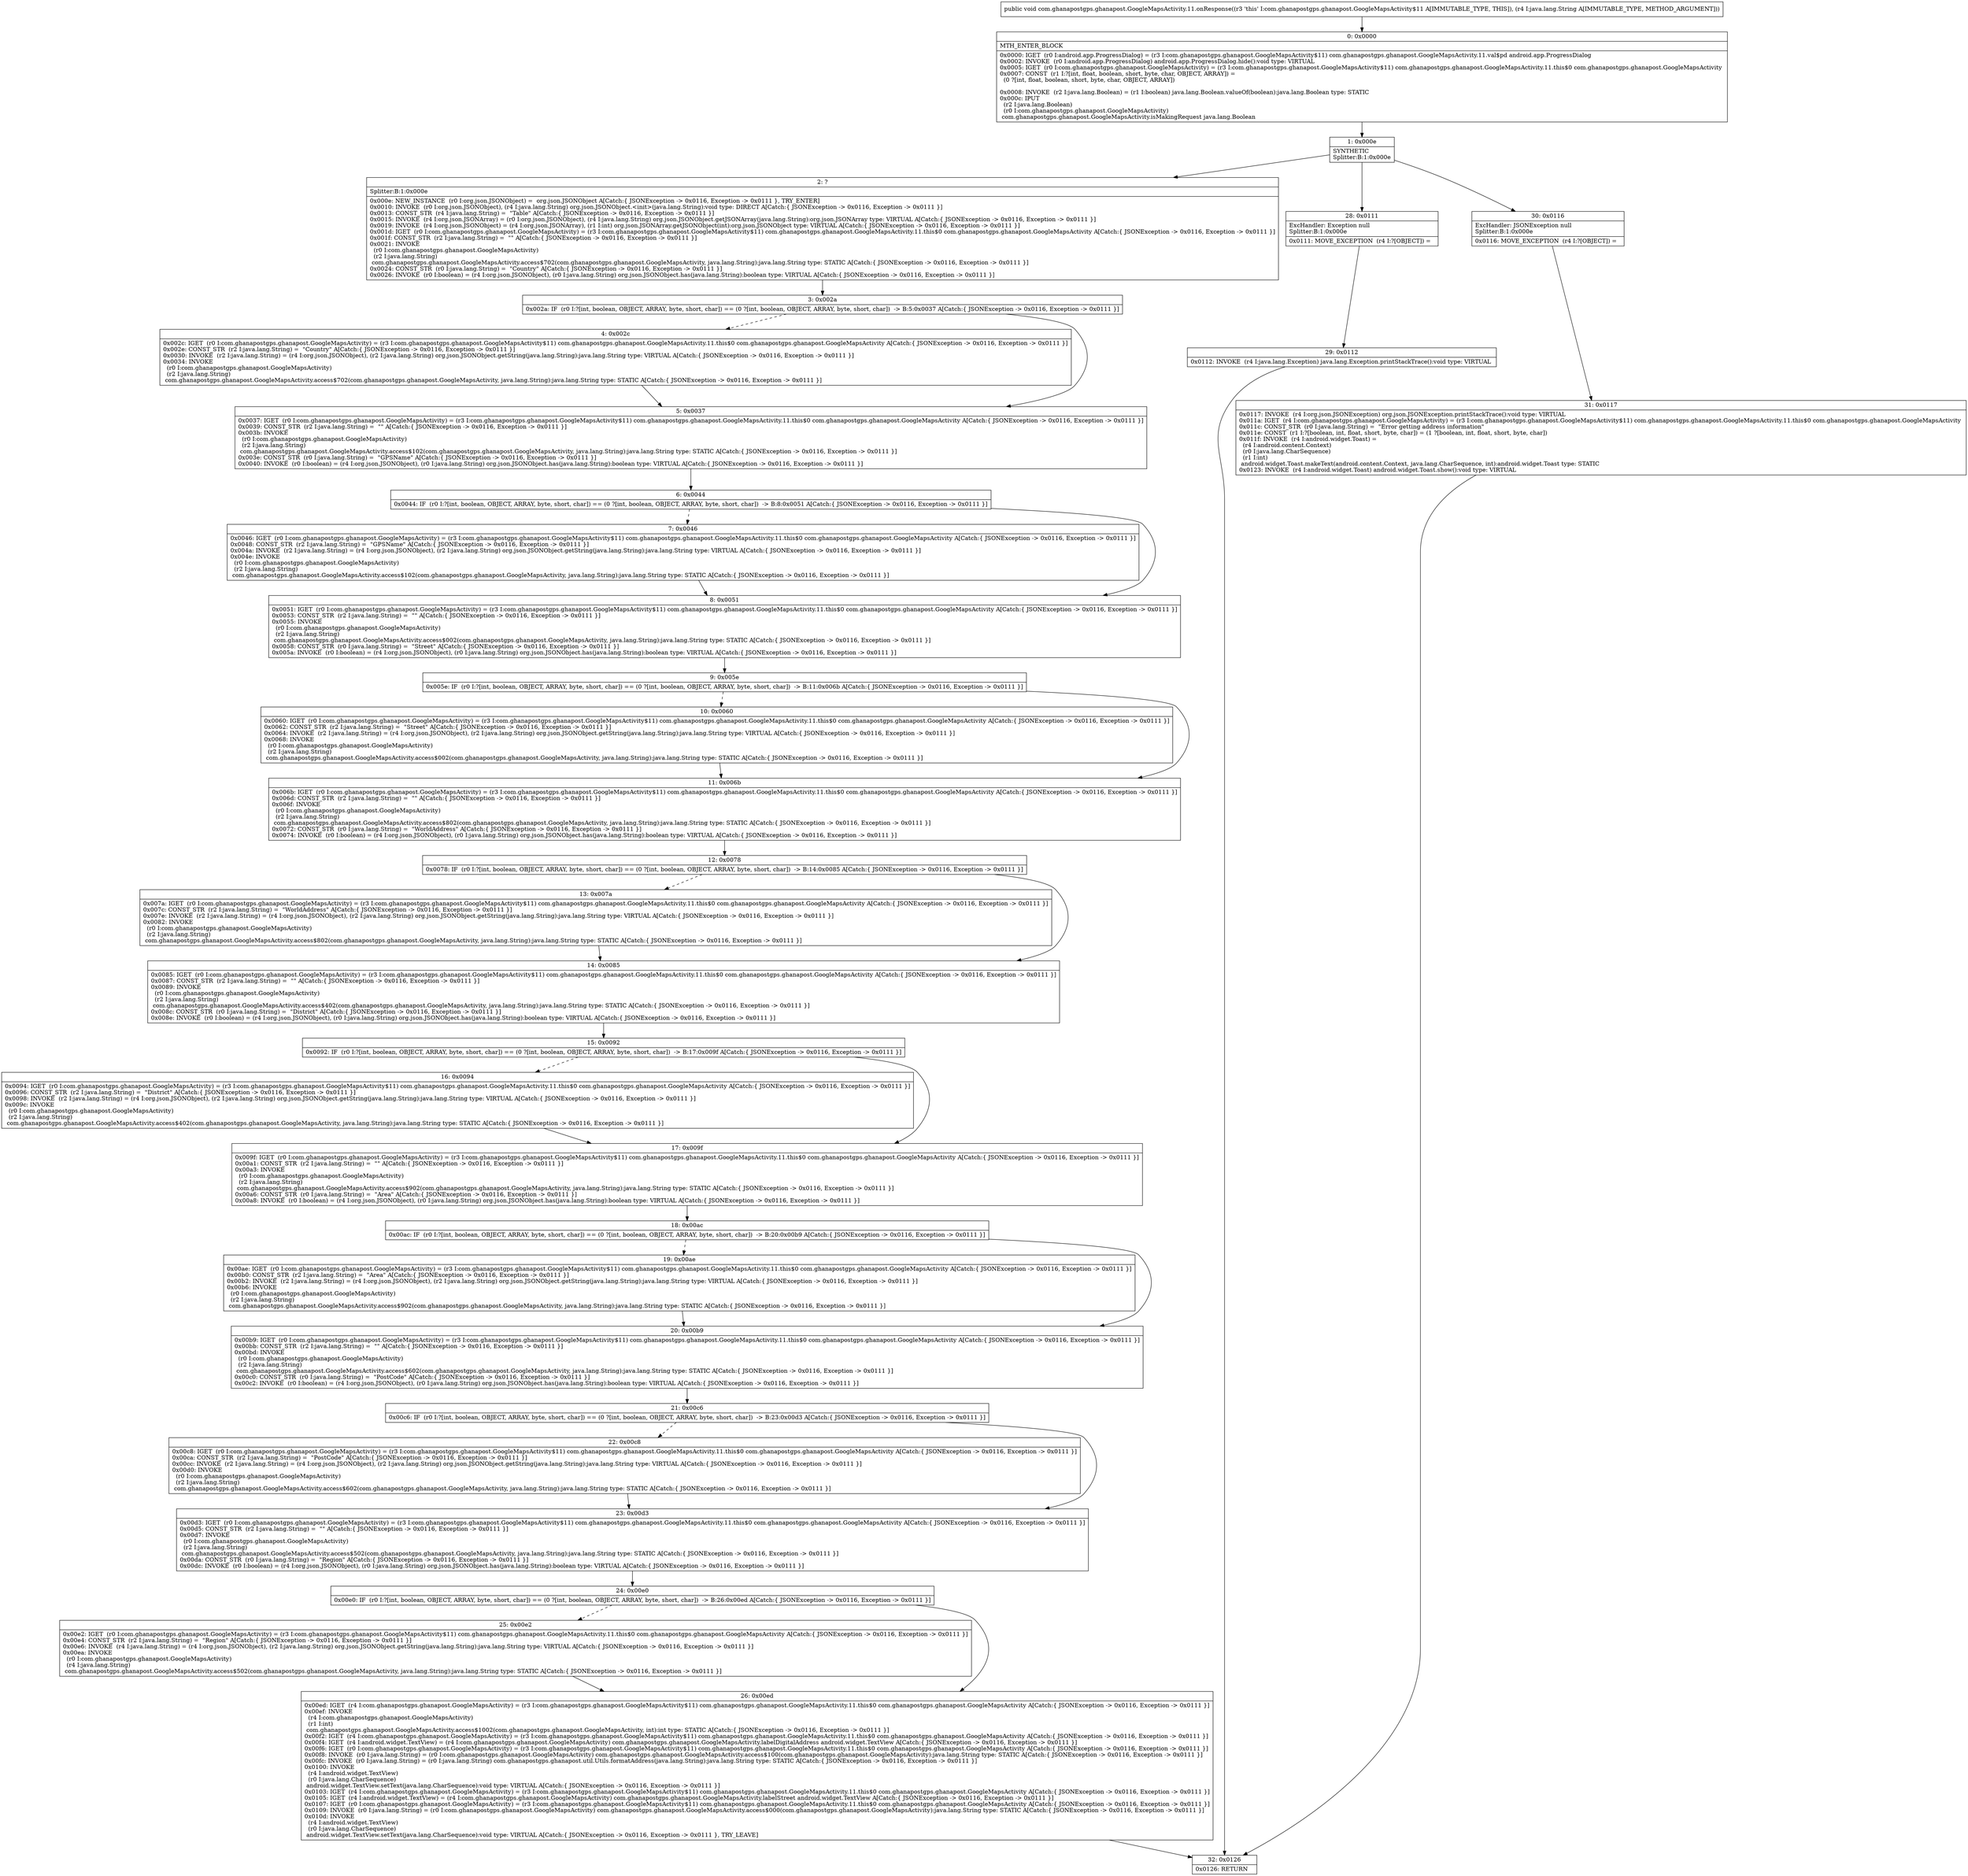 digraph "CFG forcom.ghanapostgps.ghanapost.GoogleMapsActivity.11.onResponse(Ljava\/lang\/String;)V" {
Node_0 [shape=record,label="{0\:\ 0x0000|MTH_ENTER_BLOCK\l|0x0000: IGET  (r0 I:android.app.ProgressDialog) = (r3 I:com.ghanapostgps.ghanapost.GoogleMapsActivity$11) com.ghanapostgps.ghanapost.GoogleMapsActivity.11.val$pd android.app.ProgressDialog \l0x0002: INVOKE  (r0 I:android.app.ProgressDialog) android.app.ProgressDialog.hide():void type: VIRTUAL \l0x0005: IGET  (r0 I:com.ghanapostgps.ghanapost.GoogleMapsActivity) = (r3 I:com.ghanapostgps.ghanapost.GoogleMapsActivity$11) com.ghanapostgps.ghanapost.GoogleMapsActivity.11.this$0 com.ghanapostgps.ghanapost.GoogleMapsActivity \l0x0007: CONST  (r1 I:?[int, float, boolean, short, byte, char, OBJECT, ARRAY]) = \l  (0 ?[int, float, boolean, short, byte, char, OBJECT, ARRAY])\l \l0x0008: INVOKE  (r2 I:java.lang.Boolean) = (r1 I:boolean) java.lang.Boolean.valueOf(boolean):java.lang.Boolean type: STATIC \l0x000c: IPUT  \l  (r2 I:java.lang.Boolean)\l  (r0 I:com.ghanapostgps.ghanapost.GoogleMapsActivity)\l com.ghanapostgps.ghanapost.GoogleMapsActivity.isMakingRequest java.lang.Boolean \l}"];
Node_1 [shape=record,label="{1\:\ 0x000e|SYNTHETIC\lSplitter:B:1:0x000e\l}"];
Node_2 [shape=record,label="{2\:\ ?|Splitter:B:1:0x000e\l|0x000e: NEW_INSTANCE  (r0 I:org.json.JSONObject) =  org.json.JSONObject A[Catch:\{ JSONException \-\> 0x0116, Exception \-\> 0x0111 \}, TRY_ENTER]\l0x0010: INVOKE  (r0 I:org.json.JSONObject), (r4 I:java.lang.String) org.json.JSONObject.\<init\>(java.lang.String):void type: DIRECT A[Catch:\{ JSONException \-\> 0x0116, Exception \-\> 0x0111 \}]\l0x0013: CONST_STR  (r4 I:java.lang.String) =  \"Table\" A[Catch:\{ JSONException \-\> 0x0116, Exception \-\> 0x0111 \}]\l0x0015: INVOKE  (r4 I:org.json.JSONArray) = (r0 I:org.json.JSONObject), (r4 I:java.lang.String) org.json.JSONObject.getJSONArray(java.lang.String):org.json.JSONArray type: VIRTUAL A[Catch:\{ JSONException \-\> 0x0116, Exception \-\> 0x0111 \}]\l0x0019: INVOKE  (r4 I:org.json.JSONObject) = (r4 I:org.json.JSONArray), (r1 I:int) org.json.JSONArray.getJSONObject(int):org.json.JSONObject type: VIRTUAL A[Catch:\{ JSONException \-\> 0x0116, Exception \-\> 0x0111 \}]\l0x001d: IGET  (r0 I:com.ghanapostgps.ghanapost.GoogleMapsActivity) = (r3 I:com.ghanapostgps.ghanapost.GoogleMapsActivity$11) com.ghanapostgps.ghanapost.GoogleMapsActivity.11.this$0 com.ghanapostgps.ghanapost.GoogleMapsActivity A[Catch:\{ JSONException \-\> 0x0116, Exception \-\> 0x0111 \}]\l0x001f: CONST_STR  (r2 I:java.lang.String) =  \"\" A[Catch:\{ JSONException \-\> 0x0116, Exception \-\> 0x0111 \}]\l0x0021: INVOKE  \l  (r0 I:com.ghanapostgps.ghanapost.GoogleMapsActivity)\l  (r2 I:java.lang.String)\l com.ghanapostgps.ghanapost.GoogleMapsActivity.access$702(com.ghanapostgps.ghanapost.GoogleMapsActivity, java.lang.String):java.lang.String type: STATIC A[Catch:\{ JSONException \-\> 0x0116, Exception \-\> 0x0111 \}]\l0x0024: CONST_STR  (r0 I:java.lang.String) =  \"Country\" A[Catch:\{ JSONException \-\> 0x0116, Exception \-\> 0x0111 \}]\l0x0026: INVOKE  (r0 I:boolean) = (r4 I:org.json.JSONObject), (r0 I:java.lang.String) org.json.JSONObject.has(java.lang.String):boolean type: VIRTUAL A[Catch:\{ JSONException \-\> 0x0116, Exception \-\> 0x0111 \}]\l}"];
Node_3 [shape=record,label="{3\:\ 0x002a|0x002a: IF  (r0 I:?[int, boolean, OBJECT, ARRAY, byte, short, char]) == (0 ?[int, boolean, OBJECT, ARRAY, byte, short, char])  \-\> B:5:0x0037 A[Catch:\{ JSONException \-\> 0x0116, Exception \-\> 0x0111 \}]\l}"];
Node_4 [shape=record,label="{4\:\ 0x002c|0x002c: IGET  (r0 I:com.ghanapostgps.ghanapost.GoogleMapsActivity) = (r3 I:com.ghanapostgps.ghanapost.GoogleMapsActivity$11) com.ghanapostgps.ghanapost.GoogleMapsActivity.11.this$0 com.ghanapostgps.ghanapost.GoogleMapsActivity A[Catch:\{ JSONException \-\> 0x0116, Exception \-\> 0x0111 \}]\l0x002e: CONST_STR  (r2 I:java.lang.String) =  \"Country\" A[Catch:\{ JSONException \-\> 0x0116, Exception \-\> 0x0111 \}]\l0x0030: INVOKE  (r2 I:java.lang.String) = (r4 I:org.json.JSONObject), (r2 I:java.lang.String) org.json.JSONObject.getString(java.lang.String):java.lang.String type: VIRTUAL A[Catch:\{ JSONException \-\> 0x0116, Exception \-\> 0x0111 \}]\l0x0034: INVOKE  \l  (r0 I:com.ghanapostgps.ghanapost.GoogleMapsActivity)\l  (r2 I:java.lang.String)\l com.ghanapostgps.ghanapost.GoogleMapsActivity.access$702(com.ghanapostgps.ghanapost.GoogleMapsActivity, java.lang.String):java.lang.String type: STATIC A[Catch:\{ JSONException \-\> 0x0116, Exception \-\> 0x0111 \}]\l}"];
Node_5 [shape=record,label="{5\:\ 0x0037|0x0037: IGET  (r0 I:com.ghanapostgps.ghanapost.GoogleMapsActivity) = (r3 I:com.ghanapostgps.ghanapost.GoogleMapsActivity$11) com.ghanapostgps.ghanapost.GoogleMapsActivity.11.this$0 com.ghanapostgps.ghanapost.GoogleMapsActivity A[Catch:\{ JSONException \-\> 0x0116, Exception \-\> 0x0111 \}]\l0x0039: CONST_STR  (r2 I:java.lang.String) =  \"\" A[Catch:\{ JSONException \-\> 0x0116, Exception \-\> 0x0111 \}]\l0x003b: INVOKE  \l  (r0 I:com.ghanapostgps.ghanapost.GoogleMapsActivity)\l  (r2 I:java.lang.String)\l com.ghanapostgps.ghanapost.GoogleMapsActivity.access$102(com.ghanapostgps.ghanapost.GoogleMapsActivity, java.lang.String):java.lang.String type: STATIC A[Catch:\{ JSONException \-\> 0x0116, Exception \-\> 0x0111 \}]\l0x003e: CONST_STR  (r0 I:java.lang.String) =  \"GPSName\" A[Catch:\{ JSONException \-\> 0x0116, Exception \-\> 0x0111 \}]\l0x0040: INVOKE  (r0 I:boolean) = (r4 I:org.json.JSONObject), (r0 I:java.lang.String) org.json.JSONObject.has(java.lang.String):boolean type: VIRTUAL A[Catch:\{ JSONException \-\> 0x0116, Exception \-\> 0x0111 \}]\l}"];
Node_6 [shape=record,label="{6\:\ 0x0044|0x0044: IF  (r0 I:?[int, boolean, OBJECT, ARRAY, byte, short, char]) == (0 ?[int, boolean, OBJECT, ARRAY, byte, short, char])  \-\> B:8:0x0051 A[Catch:\{ JSONException \-\> 0x0116, Exception \-\> 0x0111 \}]\l}"];
Node_7 [shape=record,label="{7\:\ 0x0046|0x0046: IGET  (r0 I:com.ghanapostgps.ghanapost.GoogleMapsActivity) = (r3 I:com.ghanapostgps.ghanapost.GoogleMapsActivity$11) com.ghanapostgps.ghanapost.GoogleMapsActivity.11.this$0 com.ghanapostgps.ghanapost.GoogleMapsActivity A[Catch:\{ JSONException \-\> 0x0116, Exception \-\> 0x0111 \}]\l0x0048: CONST_STR  (r2 I:java.lang.String) =  \"GPSName\" A[Catch:\{ JSONException \-\> 0x0116, Exception \-\> 0x0111 \}]\l0x004a: INVOKE  (r2 I:java.lang.String) = (r4 I:org.json.JSONObject), (r2 I:java.lang.String) org.json.JSONObject.getString(java.lang.String):java.lang.String type: VIRTUAL A[Catch:\{ JSONException \-\> 0x0116, Exception \-\> 0x0111 \}]\l0x004e: INVOKE  \l  (r0 I:com.ghanapostgps.ghanapost.GoogleMapsActivity)\l  (r2 I:java.lang.String)\l com.ghanapostgps.ghanapost.GoogleMapsActivity.access$102(com.ghanapostgps.ghanapost.GoogleMapsActivity, java.lang.String):java.lang.String type: STATIC A[Catch:\{ JSONException \-\> 0x0116, Exception \-\> 0x0111 \}]\l}"];
Node_8 [shape=record,label="{8\:\ 0x0051|0x0051: IGET  (r0 I:com.ghanapostgps.ghanapost.GoogleMapsActivity) = (r3 I:com.ghanapostgps.ghanapost.GoogleMapsActivity$11) com.ghanapostgps.ghanapost.GoogleMapsActivity.11.this$0 com.ghanapostgps.ghanapost.GoogleMapsActivity A[Catch:\{ JSONException \-\> 0x0116, Exception \-\> 0x0111 \}]\l0x0053: CONST_STR  (r2 I:java.lang.String) =  \"\" A[Catch:\{ JSONException \-\> 0x0116, Exception \-\> 0x0111 \}]\l0x0055: INVOKE  \l  (r0 I:com.ghanapostgps.ghanapost.GoogleMapsActivity)\l  (r2 I:java.lang.String)\l com.ghanapostgps.ghanapost.GoogleMapsActivity.access$002(com.ghanapostgps.ghanapost.GoogleMapsActivity, java.lang.String):java.lang.String type: STATIC A[Catch:\{ JSONException \-\> 0x0116, Exception \-\> 0x0111 \}]\l0x0058: CONST_STR  (r0 I:java.lang.String) =  \"Street\" A[Catch:\{ JSONException \-\> 0x0116, Exception \-\> 0x0111 \}]\l0x005a: INVOKE  (r0 I:boolean) = (r4 I:org.json.JSONObject), (r0 I:java.lang.String) org.json.JSONObject.has(java.lang.String):boolean type: VIRTUAL A[Catch:\{ JSONException \-\> 0x0116, Exception \-\> 0x0111 \}]\l}"];
Node_9 [shape=record,label="{9\:\ 0x005e|0x005e: IF  (r0 I:?[int, boolean, OBJECT, ARRAY, byte, short, char]) == (0 ?[int, boolean, OBJECT, ARRAY, byte, short, char])  \-\> B:11:0x006b A[Catch:\{ JSONException \-\> 0x0116, Exception \-\> 0x0111 \}]\l}"];
Node_10 [shape=record,label="{10\:\ 0x0060|0x0060: IGET  (r0 I:com.ghanapostgps.ghanapost.GoogleMapsActivity) = (r3 I:com.ghanapostgps.ghanapost.GoogleMapsActivity$11) com.ghanapostgps.ghanapost.GoogleMapsActivity.11.this$0 com.ghanapostgps.ghanapost.GoogleMapsActivity A[Catch:\{ JSONException \-\> 0x0116, Exception \-\> 0x0111 \}]\l0x0062: CONST_STR  (r2 I:java.lang.String) =  \"Street\" A[Catch:\{ JSONException \-\> 0x0116, Exception \-\> 0x0111 \}]\l0x0064: INVOKE  (r2 I:java.lang.String) = (r4 I:org.json.JSONObject), (r2 I:java.lang.String) org.json.JSONObject.getString(java.lang.String):java.lang.String type: VIRTUAL A[Catch:\{ JSONException \-\> 0x0116, Exception \-\> 0x0111 \}]\l0x0068: INVOKE  \l  (r0 I:com.ghanapostgps.ghanapost.GoogleMapsActivity)\l  (r2 I:java.lang.String)\l com.ghanapostgps.ghanapost.GoogleMapsActivity.access$002(com.ghanapostgps.ghanapost.GoogleMapsActivity, java.lang.String):java.lang.String type: STATIC A[Catch:\{ JSONException \-\> 0x0116, Exception \-\> 0x0111 \}]\l}"];
Node_11 [shape=record,label="{11\:\ 0x006b|0x006b: IGET  (r0 I:com.ghanapostgps.ghanapost.GoogleMapsActivity) = (r3 I:com.ghanapostgps.ghanapost.GoogleMapsActivity$11) com.ghanapostgps.ghanapost.GoogleMapsActivity.11.this$0 com.ghanapostgps.ghanapost.GoogleMapsActivity A[Catch:\{ JSONException \-\> 0x0116, Exception \-\> 0x0111 \}]\l0x006d: CONST_STR  (r2 I:java.lang.String) =  \"\" A[Catch:\{ JSONException \-\> 0x0116, Exception \-\> 0x0111 \}]\l0x006f: INVOKE  \l  (r0 I:com.ghanapostgps.ghanapost.GoogleMapsActivity)\l  (r2 I:java.lang.String)\l com.ghanapostgps.ghanapost.GoogleMapsActivity.access$802(com.ghanapostgps.ghanapost.GoogleMapsActivity, java.lang.String):java.lang.String type: STATIC A[Catch:\{ JSONException \-\> 0x0116, Exception \-\> 0x0111 \}]\l0x0072: CONST_STR  (r0 I:java.lang.String) =  \"WorldAddress\" A[Catch:\{ JSONException \-\> 0x0116, Exception \-\> 0x0111 \}]\l0x0074: INVOKE  (r0 I:boolean) = (r4 I:org.json.JSONObject), (r0 I:java.lang.String) org.json.JSONObject.has(java.lang.String):boolean type: VIRTUAL A[Catch:\{ JSONException \-\> 0x0116, Exception \-\> 0x0111 \}]\l}"];
Node_12 [shape=record,label="{12\:\ 0x0078|0x0078: IF  (r0 I:?[int, boolean, OBJECT, ARRAY, byte, short, char]) == (0 ?[int, boolean, OBJECT, ARRAY, byte, short, char])  \-\> B:14:0x0085 A[Catch:\{ JSONException \-\> 0x0116, Exception \-\> 0x0111 \}]\l}"];
Node_13 [shape=record,label="{13\:\ 0x007a|0x007a: IGET  (r0 I:com.ghanapostgps.ghanapost.GoogleMapsActivity) = (r3 I:com.ghanapostgps.ghanapost.GoogleMapsActivity$11) com.ghanapostgps.ghanapost.GoogleMapsActivity.11.this$0 com.ghanapostgps.ghanapost.GoogleMapsActivity A[Catch:\{ JSONException \-\> 0x0116, Exception \-\> 0x0111 \}]\l0x007c: CONST_STR  (r2 I:java.lang.String) =  \"WorldAddress\" A[Catch:\{ JSONException \-\> 0x0116, Exception \-\> 0x0111 \}]\l0x007e: INVOKE  (r2 I:java.lang.String) = (r4 I:org.json.JSONObject), (r2 I:java.lang.String) org.json.JSONObject.getString(java.lang.String):java.lang.String type: VIRTUAL A[Catch:\{ JSONException \-\> 0x0116, Exception \-\> 0x0111 \}]\l0x0082: INVOKE  \l  (r0 I:com.ghanapostgps.ghanapost.GoogleMapsActivity)\l  (r2 I:java.lang.String)\l com.ghanapostgps.ghanapost.GoogleMapsActivity.access$802(com.ghanapostgps.ghanapost.GoogleMapsActivity, java.lang.String):java.lang.String type: STATIC A[Catch:\{ JSONException \-\> 0x0116, Exception \-\> 0x0111 \}]\l}"];
Node_14 [shape=record,label="{14\:\ 0x0085|0x0085: IGET  (r0 I:com.ghanapostgps.ghanapost.GoogleMapsActivity) = (r3 I:com.ghanapostgps.ghanapost.GoogleMapsActivity$11) com.ghanapostgps.ghanapost.GoogleMapsActivity.11.this$0 com.ghanapostgps.ghanapost.GoogleMapsActivity A[Catch:\{ JSONException \-\> 0x0116, Exception \-\> 0x0111 \}]\l0x0087: CONST_STR  (r2 I:java.lang.String) =  \"\" A[Catch:\{ JSONException \-\> 0x0116, Exception \-\> 0x0111 \}]\l0x0089: INVOKE  \l  (r0 I:com.ghanapostgps.ghanapost.GoogleMapsActivity)\l  (r2 I:java.lang.String)\l com.ghanapostgps.ghanapost.GoogleMapsActivity.access$402(com.ghanapostgps.ghanapost.GoogleMapsActivity, java.lang.String):java.lang.String type: STATIC A[Catch:\{ JSONException \-\> 0x0116, Exception \-\> 0x0111 \}]\l0x008c: CONST_STR  (r0 I:java.lang.String) =  \"District\" A[Catch:\{ JSONException \-\> 0x0116, Exception \-\> 0x0111 \}]\l0x008e: INVOKE  (r0 I:boolean) = (r4 I:org.json.JSONObject), (r0 I:java.lang.String) org.json.JSONObject.has(java.lang.String):boolean type: VIRTUAL A[Catch:\{ JSONException \-\> 0x0116, Exception \-\> 0x0111 \}]\l}"];
Node_15 [shape=record,label="{15\:\ 0x0092|0x0092: IF  (r0 I:?[int, boolean, OBJECT, ARRAY, byte, short, char]) == (0 ?[int, boolean, OBJECT, ARRAY, byte, short, char])  \-\> B:17:0x009f A[Catch:\{ JSONException \-\> 0x0116, Exception \-\> 0x0111 \}]\l}"];
Node_16 [shape=record,label="{16\:\ 0x0094|0x0094: IGET  (r0 I:com.ghanapostgps.ghanapost.GoogleMapsActivity) = (r3 I:com.ghanapostgps.ghanapost.GoogleMapsActivity$11) com.ghanapostgps.ghanapost.GoogleMapsActivity.11.this$0 com.ghanapostgps.ghanapost.GoogleMapsActivity A[Catch:\{ JSONException \-\> 0x0116, Exception \-\> 0x0111 \}]\l0x0096: CONST_STR  (r2 I:java.lang.String) =  \"District\" A[Catch:\{ JSONException \-\> 0x0116, Exception \-\> 0x0111 \}]\l0x0098: INVOKE  (r2 I:java.lang.String) = (r4 I:org.json.JSONObject), (r2 I:java.lang.String) org.json.JSONObject.getString(java.lang.String):java.lang.String type: VIRTUAL A[Catch:\{ JSONException \-\> 0x0116, Exception \-\> 0x0111 \}]\l0x009c: INVOKE  \l  (r0 I:com.ghanapostgps.ghanapost.GoogleMapsActivity)\l  (r2 I:java.lang.String)\l com.ghanapostgps.ghanapost.GoogleMapsActivity.access$402(com.ghanapostgps.ghanapost.GoogleMapsActivity, java.lang.String):java.lang.String type: STATIC A[Catch:\{ JSONException \-\> 0x0116, Exception \-\> 0x0111 \}]\l}"];
Node_17 [shape=record,label="{17\:\ 0x009f|0x009f: IGET  (r0 I:com.ghanapostgps.ghanapost.GoogleMapsActivity) = (r3 I:com.ghanapostgps.ghanapost.GoogleMapsActivity$11) com.ghanapostgps.ghanapost.GoogleMapsActivity.11.this$0 com.ghanapostgps.ghanapost.GoogleMapsActivity A[Catch:\{ JSONException \-\> 0x0116, Exception \-\> 0x0111 \}]\l0x00a1: CONST_STR  (r2 I:java.lang.String) =  \"\" A[Catch:\{ JSONException \-\> 0x0116, Exception \-\> 0x0111 \}]\l0x00a3: INVOKE  \l  (r0 I:com.ghanapostgps.ghanapost.GoogleMapsActivity)\l  (r2 I:java.lang.String)\l com.ghanapostgps.ghanapost.GoogleMapsActivity.access$902(com.ghanapostgps.ghanapost.GoogleMapsActivity, java.lang.String):java.lang.String type: STATIC A[Catch:\{ JSONException \-\> 0x0116, Exception \-\> 0x0111 \}]\l0x00a6: CONST_STR  (r0 I:java.lang.String) =  \"Area\" A[Catch:\{ JSONException \-\> 0x0116, Exception \-\> 0x0111 \}]\l0x00a8: INVOKE  (r0 I:boolean) = (r4 I:org.json.JSONObject), (r0 I:java.lang.String) org.json.JSONObject.has(java.lang.String):boolean type: VIRTUAL A[Catch:\{ JSONException \-\> 0x0116, Exception \-\> 0x0111 \}]\l}"];
Node_18 [shape=record,label="{18\:\ 0x00ac|0x00ac: IF  (r0 I:?[int, boolean, OBJECT, ARRAY, byte, short, char]) == (0 ?[int, boolean, OBJECT, ARRAY, byte, short, char])  \-\> B:20:0x00b9 A[Catch:\{ JSONException \-\> 0x0116, Exception \-\> 0x0111 \}]\l}"];
Node_19 [shape=record,label="{19\:\ 0x00ae|0x00ae: IGET  (r0 I:com.ghanapostgps.ghanapost.GoogleMapsActivity) = (r3 I:com.ghanapostgps.ghanapost.GoogleMapsActivity$11) com.ghanapostgps.ghanapost.GoogleMapsActivity.11.this$0 com.ghanapostgps.ghanapost.GoogleMapsActivity A[Catch:\{ JSONException \-\> 0x0116, Exception \-\> 0x0111 \}]\l0x00b0: CONST_STR  (r2 I:java.lang.String) =  \"Area\" A[Catch:\{ JSONException \-\> 0x0116, Exception \-\> 0x0111 \}]\l0x00b2: INVOKE  (r2 I:java.lang.String) = (r4 I:org.json.JSONObject), (r2 I:java.lang.String) org.json.JSONObject.getString(java.lang.String):java.lang.String type: VIRTUAL A[Catch:\{ JSONException \-\> 0x0116, Exception \-\> 0x0111 \}]\l0x00b6: INVOKE  \l  (r0 I:com.ghanapostgps.ghanapost.GoogleMapsActivity)\l  (r2 I:java.lang.String)\l com.ghanapostgps.ghanapost.GoogleMapsActivity.access$902(com.ghanapostgps.ghanapost.GoogleMapsActivity, java.lang.String):java.lang.String type: STATIC A[Catch:\{ JSONException \-\> 0x0116, Exception \-\> 0x0111 \}]\l}"];
Node_20 [shape=record,label="{20\:\ 0x00b9|0x00b9: IGET  (r0 I:com.ghanapostgps.ghanapost.GoogleMapsActivity) = (r3 I:com.ghanapostgps.ghanapost.GoogleMapsActivity$11) com.ghanapostgps.ghanapost.GoogleMapsActivity.11.this$0 com.ghanapostgps.ghanapost.GoogleMapsActivity A[Catch:\{ JSONException \-\> 0x0116, Exception \-\> 0x0111 \}]\l0x00bb: CONST_STR  (r2 I:java.lang.String) =  \"\" A[Catch:\{ JSONException \-\> 0x0116, Exception \-\> 0x0111 \}]\l0x00bd: INVOKE  \l  (r0 I:com.ghanapostgps.ghanapost.GoogleMapsActivity)\l  (r2 I:java.lang.String)\l com.ghanapostgps.ghanapost.GoogleMapsActivity.access$602(com.ghanapostgps.ghanapost.GoogleMapsActivity, java.lang.String):java.lang.String type: STATIC A[Catch:\{ JSONException \-\> 0x0116, Exception \-\> 0x0111 \}]\l0x00c0: CONST_STR  (r0 I:java.lang.String) =  \"PostCode\" A[Catch:\{ JSONException \-\> 0x0116, Exception \-\> 0x0111 \}]\l0x00c2: INVOKE  (r0 I:boolean) = (r4 I:org.json.JSONObject), (r0 I:java.lang.String) org.json.JSONObject.has(java.lang.String):boolean type: VIRTUAL A[Catch:\{ JSONException \-\> 0x0116, Exception \-\> 0x0111 \}]\l}"];
Node_21 [shape=record,label="{21\:\ 0x00c6|0x00c6: IF  (r0 I:?[int, boolean, OBJECT, ARRAY, byte, short, char]) == (0 ?[int, boolean, OBJECT, ARRAY, byte, short, char])  \-\> B:23:0x00d3 A[Catch:\{ JSONException \-\> 0x0116, Exception \-\> 0x0111 \}]\l}"];
Node_22 [shape=record,label="{22\:\ 0x00c8|0x00c8: IGET  (r0 I:com.ghanapostgps.ghanapost.GoogleMapsActivity) = (r3 I:com.ghanapostgps.ghanapost.GoogleMapsActivity$11) com.ghanapostgps.ghanapost.GoogleMapsActivity.11.this$0 com.ghanapostgps.ghanapost.GoogleMapsActivity A[Catch:\{ JSONException \-\> 0x0116, Exception \-\> 0x0111 \}]\l0x00ca: CONST_STR  (r2 I:java.lang.String) =  \"PostCode\" A[Catch:\{ JSONException \-\> 0x0116, Exception \-\> 0x0111 \}]\l0x00cc: INVOKE  (r2 I:java.lang.String) = (r4 I:org.json.JSONObject), (r2 I:java.lang.String) org.json.JSONObject.getString(java.lang.String):java.lang.String type: VIRTUAL A[Catch:\{ JSONException \-\> 0x0116, Exception \-\> 0x0111 \}]\l0x00d0: INVOKE  \l  (r0 I:com.ghanapostgps.ghanapost.GoogleMapsActivity)\l  (r2 I:java.lang.String)\l com.ghanapostgps.ghanapost.GoogleMapsActivity.access$602(com.ghanapostgps.ghanapost.GoogleMapsActivity, java.lang.String):java.lang.String type: STATIC A[Catch:\{ JSONException \-\> 0x0116, Exception \-\> 0x0111 \}]\l}"];
Node_23 [shape=record,label="{23\:\ 0x00d3|0x00d3: IGET  (r0 I:com.ghanapostgps.ghanapost.GoogleMapsActivity) = (r3 I:com.ghanapostgps.ghanapost.GoogleMapsActivity$11) com.ghanapostgps.ghanapost.GoogleMapsActivity.11.this$0 com.ghanapostgps.ghanapost.GoogleMapsActivity A[Catch:\{ JSONException \-\> 0x0116, Exception \-\> 0x0111 \}]\l0x00d5: CONST_STR  (r2 I:java.lang.String) =  \"\" A[Catch:\{ JSONException \-\> 0x0116, Exception \-\> 0x0111 \}]\l0x00d7: INVOKE  \l  (r0 I:com.ghanapostgps.ghanapost.GoogleMapsActivity)\l  (r2 I:java.lang.String)\l com.ghanapostgps.ghanapost.GoogleMapsActivity.access$502(com.ghanapostgps.ghanapost.GoogleMapsActivity, java.lang.String):java.lang.String type: STATIC A[Catch:\{ JSONException \-\> 0x0116, Exception \-\> 0x0111 \}]\l0x00da: CONST_STR  (r0 I:java.lang.String) =  \"Region\" A[Catch:\{ JSONException \-\> 0x0116, Exception \-\> 0x0111 \}]\l0x00dc: INVOKE  (r0 I:boolean) = (r4 I:org.json.JSONObject), (r0 I:java.lang.String) org.json.JSONObject.has(java.lang.String):boolean type: VIRTUAL A[Catch:\{ JSONException \-\> 0x0116, Exception \-\> 0x0111 \}]\l}"];
Node_24 [shape=record,label="{24\:\ 0x00e0|0x00e0: IF  (r0 I:?[int, boolean, OBJECT, ARRAY, byte, short, char]) == (0 ?[int, boolean, OBJECT, ARRAY, byte, short, char])  \-\> B:26:0x00ed A[Catch:\{ JSONException \-\> 0x0116, Exception \-\> 0x0111 \}]\l}"];
Node_25 [shape=record,label="{25\:\ 0x00e2|0x00e2: IGET  (r0 I:com.ghanapostgps.ghanapost.GoogleMapsActivity) = (r3 I:com.ghanapostgps.ghanapost.GoogleMapsActivity$11) com.ghanapostgps.ghanapost.GoogleMapsActivity.11.this$0 com.ghanapostgps.ghanapost.GoogleMapsActivity A[Catch:\{ JSONException \-\> 0x0116, Exception \-\> 0x0111 \}]\l0x00e4: CONST_STR  (r2 I:java.lang.String) =  \"Region\" A[Catch:\{ JSONException \-\> 0x0116, Exception \-\> 0x0111 \}]\l0x00e6: INVOKE  (r4 I:java.lang.String) = (r4 I:org.json.JSONObject), (r2 I:java.lang.String) org.json.JSONObject.getString(java.lang.String):java.lang.String type: VIRTUAL A[Catch:\{ JSONException \-\> 0x0116, Exception \-\> 0x0111 \}]\l0x00ea: INVOKE  \l  (r0 I:com.ghanapostgps.ghanapost.GoogleMapsActivity)\l  (r4 I:java.lang.String)\l com.ghanapostgps.ghanapost.GoogleMapsActivity.access$502(com.ghanapostgps.ghanapost.GoogleMapsActivity, java.lang.String):java.lang.String type: STATIC A[Catch:\{ JSONException \-\> 0x0116, Exception \-\> 0x0111 \}]\l}"];
Node_26 [shape=record,label="{26\:\ 0x00ed|0x00ed: IGET  (r4 I:com.ghanapostgps.ghanapost.GoogleMapsActivity) = (r3 I:com.ghanapostgps.ghanapost.GoogleMapsActivity$11) com.ghanapostgps.ghanapost.GoogleMapsActivity.11.this$0 com.ghanapostgps.ghanapost.GoogleMapsActivity A[Catch:\{ JSONException \-\> 0x0116, Exception \-\> 0x0111 \}]\l0x00ef: INVOKE  \l  (r4 I:com.ghanapostgps.ghanapost.GoogleMapsActivity)\l  (r1 I:int)\l com.ghanapostgps.ghanapost.GoogleMapsActivity.access$1002(com.ghanapostgps.ghanapost.GoogleMapsActivity, int):int type: STATIC A[Catch:\{ JSONException \-\> 0x0116, Exception \-\> 0x0111 \}]\l0x00f2: IGET  (r4 I:com.ghanapostgps.ghanapost.GoogleMapsActivity) = (r3 I:com.ghanapostgps.ghanapost.GoogleMapsActivity$11) com.ghanapostgps.ghanapost.GoogleMapsActivity.11.this$0 com.ghanapostgps.ghanapost.GoogleMapsActivity A[Catch:\{ JSONException \-\> 0x0116, Exception \-\> 0x0111 \}]\l0x00f4: IGET  (r4 I:android.widget.TextView) = (r4 I:com.ghanapostgps.ghanapost.GoogleMapsActivity) com.ghanapostgps.ghanapost.GoogleMapsActivity.labelDigitalAddress android.widget.TextView A[Catch:\{ JSONException \-\> 0x0116, Exception \-\> 0x0111 \}]\l0x00f6: IGET  (r0 I:com.ghanapostgps.ghanapost.GoogleMapsActivity) = (r3 I:com.ghanapostgps.ghanapost.GoogleMapsActivity$11) com.ghanapostgps.ghanapost.GoogleMapsActivity.11.this$0 com.ghanapostgps.ghanapost.GoogleMapsActivity A[Catch:\{ JSONException \-\> 0x0116, Exception \-\> 0x0111 \}]\l0x00f8: INVOKE  (r0 I:java.lang.String) = (r0 I:com.ghanapostgps.ghanapost.GoogleMapsActivity) com.ghanapostgps.ghanapost.GoogleMapsActivity.access$100(com.ghanapostgps.ghanapost.GoogleMapsActivity):java.lang.String type: STATIC A[Catch:\{ JSONException \-\> 0x0116, Exception \-\> 0x0111 \}]\l0x00fc: INVOKE  (r0 I:java.lang.String) = (r0 I:java.lang.String) com.ghanapostgps.ghanapost.util.Utils.formatAddress(java.lang.String):java.lang.String type: STATIC A[Catch:\{ JSONException \-\> 0x0116, Exception \-\> 0x0111 \}]\l0x0100: INVOKE  \l  (r4 I:android.widget.TextView)\l  (r0 I:java.lang.CharSequence)\l android.widget.TextView.setText(java.lang.CharSequence):void type: VIRTUAL A[Catch:\{ JSONException \-\> 0x0116, Exception \-\> 0x0111 \}]\l0x0103: IGET  (r4 I:com.ghanapostgps.ghanapost.GoogleMapsActivity) = (r3 I:com.ghanapostgps.ghanapost.GoogleMapsActivity$11) com.ghanapostgps.ghanapost.GoogleMapsActivity.11.this$0 com.ghanapostgps.ghanapost.GoogleMapsActivity A[Catch:\{ JSONException \-\> 0x0116, Exception \-\> 0x0111 \}]\l0x0105: IGET  (r4 I:android.widget.TextView) = (r4 I:com.ghanapostgps.ghanapost.GoogleMapsActivity) com.ghanapostgps.ghanapost.GoogleMapsActivity.labelStreet android.widget.TextView A[Catch:\{ JSONException \-\> 0x0116, Exception \-\> 0x0111 \}]\l0x0107: IGET  (r0 I:com.ghanapostgps.ghanapost.GoogleMapsActivity) = (r3 I:com.ghanapostgps.ghanapost.GoogleMapsActivity$11) com.ghanapostgps.ghanapost.GoogleMapsActivity.11.this$0 com.ghanapostgps.ghanapost.GoogleMapsActivity A[Catch:\{ JSONException \-\> 0x0116, Exception \-\> 0x0111 \}]\l0x0109: INVOKE  (r0 I:java.lang.String) = (r0 I:com.ghanapostgps.ghanapost.GoogleMapsActivity) com.ghanapostgps.ghanapost.GoogleMapsActivity.access$000(com.ghanapostgps.ghanapost.GoogleMapsActivity):java.lang.String type: STATIC A[Catch:\{ JSONException \-\> 0x0116, Exception \-\> 0x0111 \}]\l0x010d: INVOKE  \l  (r4 I:android.widget.TextView)\l  (r0 I:java.lang.CharSequence)\l android.widget.TextView.setText(java.lang.CharSequence):void type: VIRTUAL A[Catch:\{ JSONException \-\> 0x0116, Exception \-\> 0x0111 \}, TRY_LEAVE]\l}"];
Node_28 [shape=record,label="{28\:\ 0x0111|ExcHandler: Exception null\lSplitter:B:1:0x000e\l|0x0111: MOVE_EXCEPTION  (r4 I:?[OBJECT]) =  \l}"];
Node_29 [shape=record,label="{29\:\ 0x0112|0x0112: INVOKE  (r4 I:java.lang.Exception) java.lang.Exception.printStackTrace():void type: VIRTUAL \l}"];
Node_30 [shape=record,label="{30\:\ 0x0116|ExcHandler: JSONException null\lSplitter:B:1:0x000e\l|0x0116: MOVE_EXCEPTION  (r4 I:?[OBJECT]) =  \l}"];
Node_31 [shape=record,label="{31\:\ 0x0117|0x0117: INVOKE  (r4 I:org.json.JSONException) org.json.JSONException.printStackTrace():void type: VIRTUAL \l0x011a: IGET  (r4 I:com.ghanapostgps.ghanapost.GoogleMapsActivity) = (r3 I:com.ghanapostgps.ghanapost.GoogleMapsActivity$11) com.ghanapostgps.ghanapost.GoogleMapsActivity.11.this$0 com.ghanapostgps.ghanapost.GoogleMapsActivity \l0x011c: CONST_STR  (r0 I:java.lang.String) =  \"Error getting address information\" \l0x011e: CONST  (r1 I:?[boolean, int, float, short, byte, char]) = (1 ?[boolean, int, float, short, byte, char]) \l0x011f: INVOKE  (r4 I:android.widget.Toast) = \l  (r4 I:android.content.Context)\l  (r0 I:java.lang.CharSequence)\l  (r1 I:int)\l android.widget.Toast.makeText(android.content.Context, java.lang.CharSequence, int):android.widget.Toast type: STATIC \l0x0123: INVOKE  (r4 I:android.widget.Toast) android.widget.Toast.show():void type: VIRTUAL \l}"];
Node_32 [shape=record,label="{32\:\ 0x0126|0x0126: RETURN   \l}"];
MethodNode[shape=record,label="{public void com.ghanapostgps.ghanapost.GoogleMapsActivity.11.onResponse((r3 'this' I:com.ghanapostgps.ghanapost.GoogleMapsActivity$11 A[IMMUTABLE_TYPE, THIS]), (r4 I:java.lang.String A[IMMUTABLE_TYPE, METHOD_ARGUMENT])) }"];
MethodNode -> Node_0;
Node_0 -> Node_1;
Node_1 -> Node_2;
Node_1 -> Node_30;
Node_1 -> Node_28;
Node_2 -> Node_3;
Node_3 -> Node_4[style=dashed];
Node_3 -> Node_5;
Node_4 -> Node_5;
Node_5 -> Node_6;
Node_6 -> Node_7[style=dashed];
Node_6 -> Node_8;
Node_7 -> Node_8;
Node_8 -> Node_9;
Node_9 -> Node_10[style=dashed];
Node_9 -> Node_11;
Node_10 -> Node_11;
Node_11 -> Node_12;
Node_12 -> Node_13[style=dashed];
Node_12 -> Node_14;
Node_13 -> Node_14;
Node_14 -> Node_15;
Node_15 -> Node_16[style=dashed];
Node_15 -> Node_17;
Node_16 -> Node_17;
Node_17 -> Node_18;
Node_18 -> Node_19[style=dashed];
Node_18 -> Node_20;
Node_19 -> Node_20;
Node_20 -> Node_21;
Node_21 -> Node_22[style=dashed];
Node_21 -> Node_23;
Node_22 -> Node_23;
Node_23 -> Node_24;
Node_24 -> Node_25[style=dashed];
Node_24 -> Node_26;
Node_25 -> Node_26;
Node_26 -> Node_32;
Node_28 -> Node_29;
Node_29 -> Node_32;
Node_30 -> Node_31;
Node_31 -> Node_32;
}

